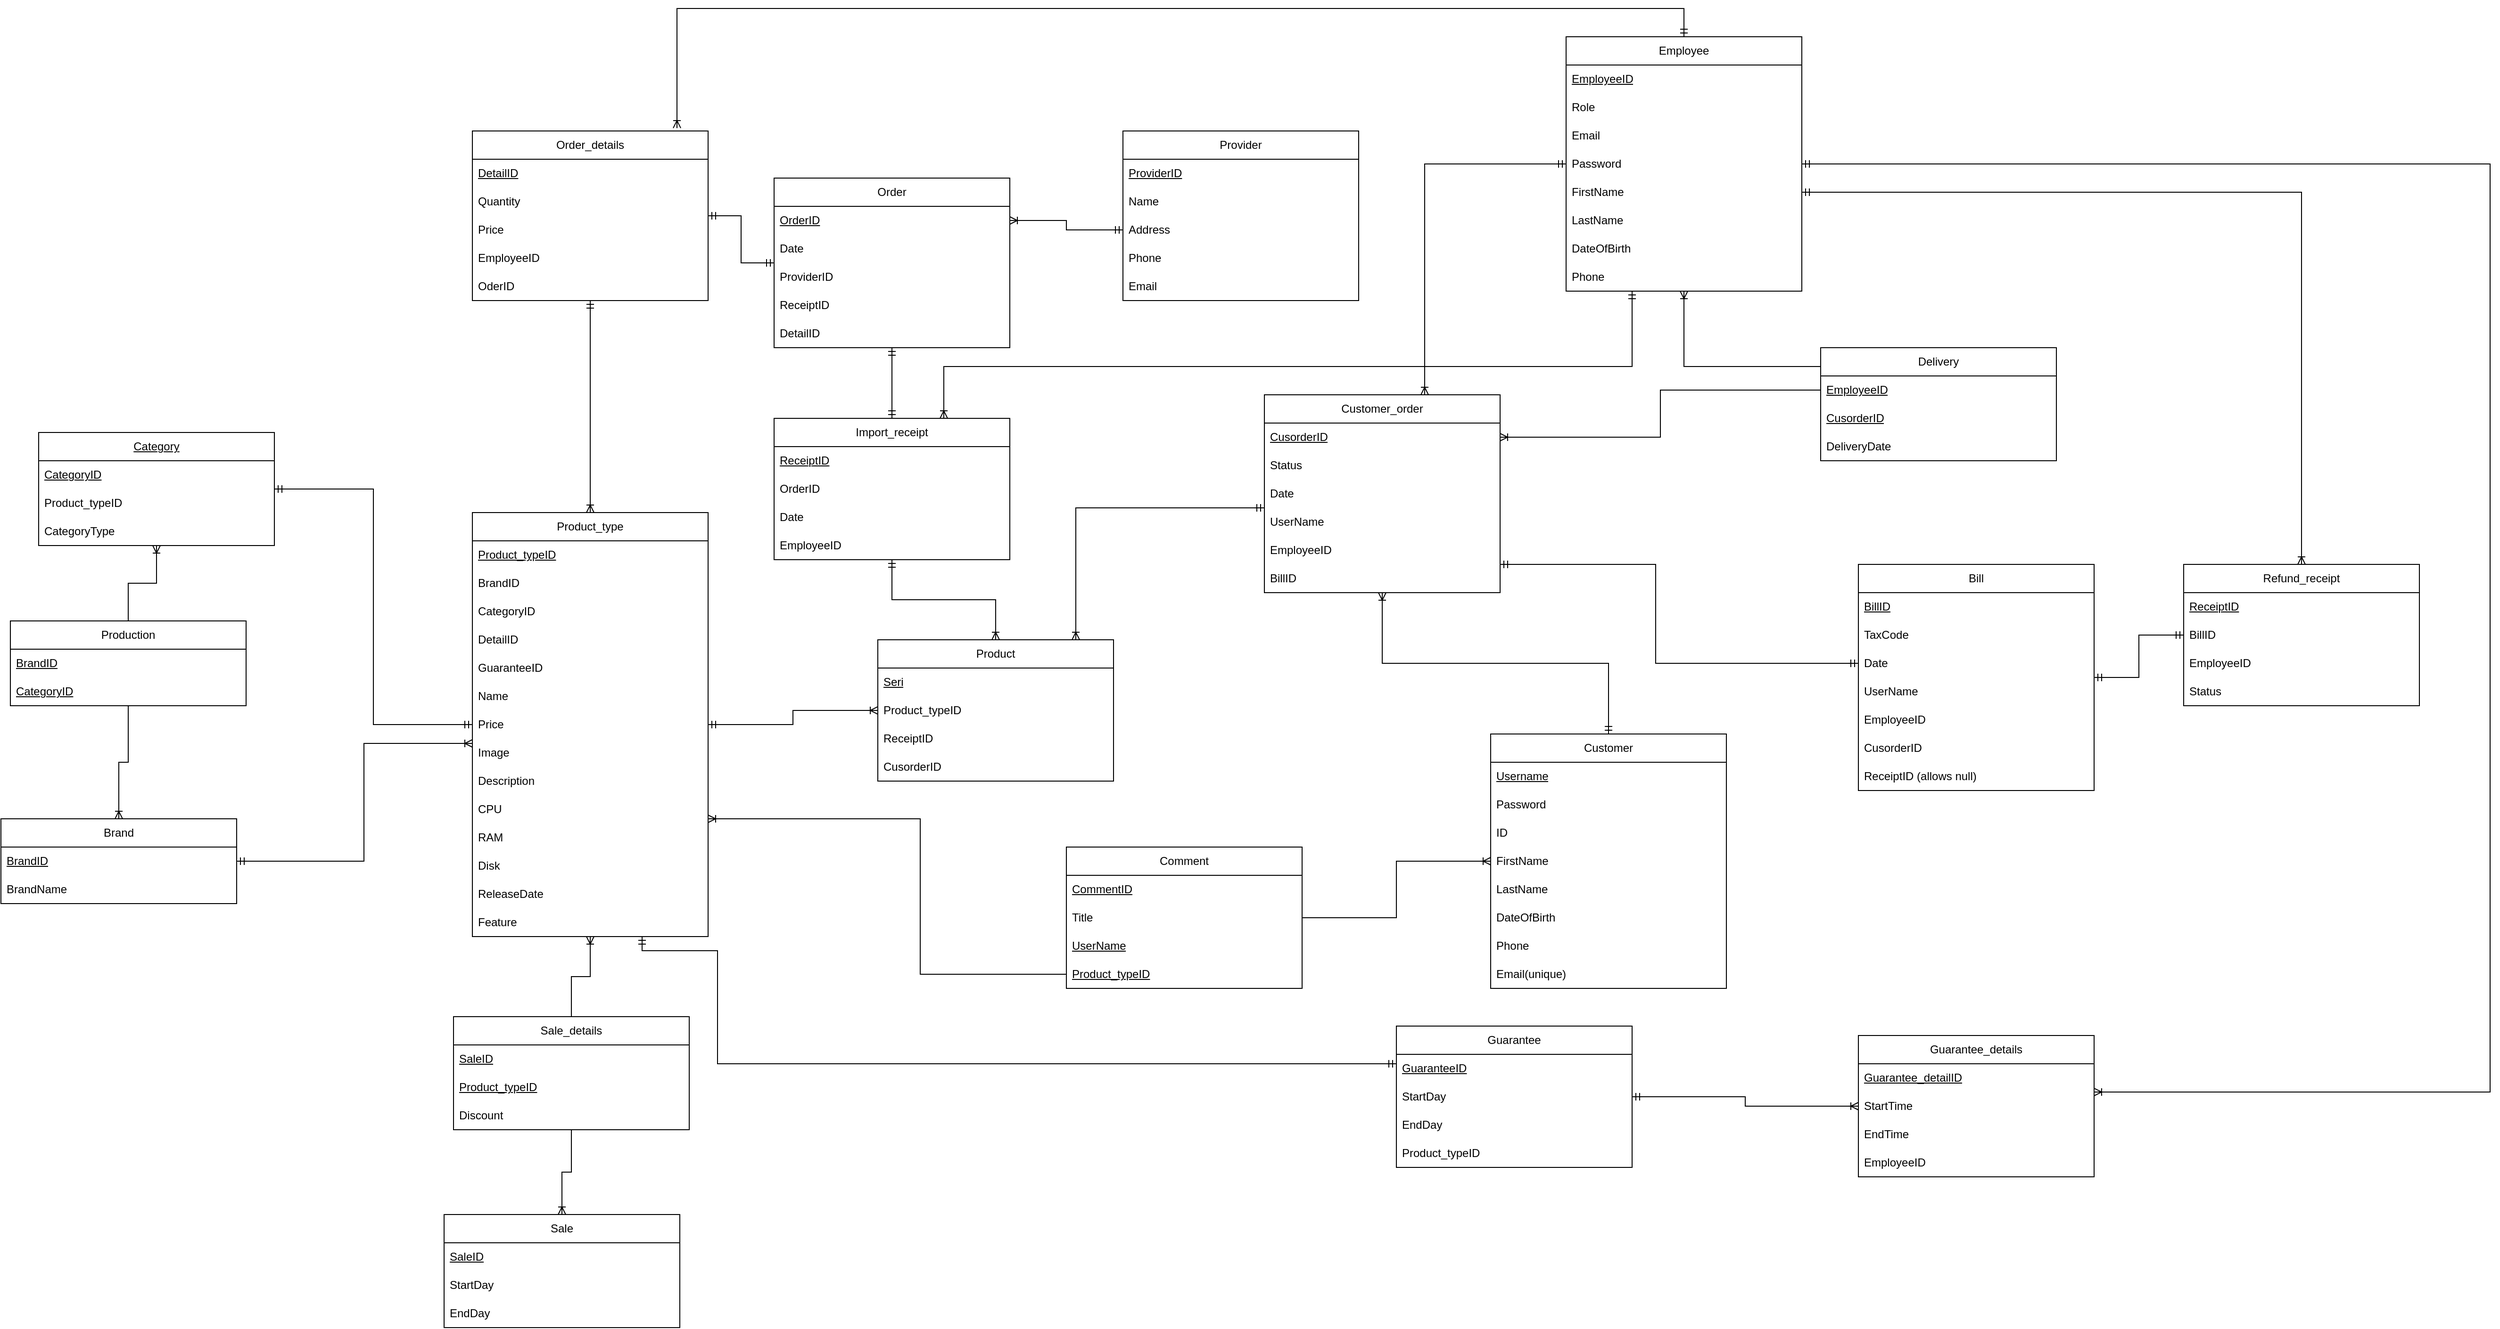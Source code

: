 <mxfile version="21.5.0" type="device">
  <diagram id="R2lEEEUBdFMjLlhIrx00" name="Page-1">
    <mxGraphModel dx="3440" dy="1515" grid="1" gridSize="10" guides="1" tooltips="1" connect="1" arrows="1" fold="1" page="1" pageScale="1" pageWidth="850" pageHeight="1100" math="0" shadow="0" extFonts="Permanent Marker^https://fonts.googleapis.com/css?family=Permanent+Marker">
      <root>
        <mxCell id="0" />
        <mxCell id="1" parent="0" />
        <mxCell id="JOm9xdhP9C5okkWkmxWy-180" style="edgeStyle=orthogonalEdgeStyle;rounded=0;orthogonalLoop=1;jettySize=auto;html=1;endArrow=ERoneToMany;endFill=0;startArrow=ERmandOne;startFill=0;" parent="1" source="JOm9xdhP9C5okkWkmxWy-48" target="JOm9xdhP9C5okkWkmxWy-71" edge="1">
          <mxGeometry relative="1" as="geometry" />
        </mxCell>
        <mxCell id="JOm9xdhP9C5okkWkmxWy-48" value="Product_type" style="swimlane;fontStyle=0;childLayout=stackLayout;horizontal=1;startSize=30;horizontalStack=0;resizeParent=1;resizeParentMax=0;resizeLast=0;collapsible=1;marginBottom=0;whiteSpace=wrap;html=1;" parent="1" vertex="1">
          <mxGeometry x="310" y="605" width="250" height="450" as="geometry" />
        </mxCell>
        <mxCell id="JOm9xdhP9C5okkWkmxWy-49" value="Product_typeID" style="text;strokeColor=none;fillColor=none;align=left;verticalAlign=middle;spacingLeft=4;spacingRight=4;overflow=hidden;points=[[0,0.5],[1,0.5]];portConstraint=eastwest;rotatable=0;whiteSpace=wrap;html=1;fontStyle=4" parent="JOm9xdhP9C5okkWkmxWy-48" vertex="1">
          <mxGeometry y="30" width="250" height="30" as="geometry" />
        </mxCell>
        <mxCell id="JOm9xdhP9C5okkWkmxWy-267" value="BrandID" style="text;strokeColor=none;fillColor=none;align=left;verticalAlign=middle;spacingLeft=4;spacingRight=4;overflow=hidden;points=[[0,0.5],[1,0.5]];portConstraint=eastwest;rotatable=0;whiteSpace=wrap;html=1;" parent="JOm9xdhP9C5okkWkmxWy-48" vertex="1">
          <mxGeometry y="60" width="250" height="30" as="geometry" />
        </mxCell>
        <mxCell id="JOm9xdhP9C5okkWkmxWy-259" value="CategoryID" style="text;strokeColor=none;fillColor=none;align=left;verticalAlign=middle;spacingLeft=4;spacingRight=4;overflow=hidden;points=[[0,0.5],[1,0.5]];portConstraint=eastwest;rotatable=0;whiteSpace=wrap;html=1;" parent="JOm9xdhP9C5okkWkmxWy-48" vertex="1">
          <mxGeometry y="90" width="250" height="30" as="geometry" />
        </mxCell>
        <mxCell id="JOm9xdhP9C5okkWkmxWy-184" value="DetailID" style="text;strokeColor=none;fillColor=none;align=left;verticalAlign=middle;spacingLeft=4;spacingRight=4;overflow=hidden;points=[[0,0.5],[1,0.5]];portConstraint=eastwest;rotatable=0;whiteSpace=wrap;html=1;" parent="JOm9xdhP9C5okkWkmxWy-48" vertex="1">
          <mxGeometry y="120" width="250" height="30" as="geometry" />
        </mxCell>
        <mxCell id="JOm9xdhP9C5okkWkmxWy-315" value="GuaranteeID" style="text;strokeColor=none;fillColor=none;align=left;verticalAlign=middle;spacingLeft=4;spacingRight=4;overflow=hidden;points=[[0,0.5],[1,0.5]];portConstraint=eastwest;rotatable=0;whiteSpace=wrap;html=1;" parent="JOm9xdhP9C5okkWkmxWy-48" vertex="1">
          <mxGeometry y="150" width="250" height="30" as="geometry" />
        </mxCell>
        <mxCell id="JOm9xdhP9C5okkWkmxWy-54" value="Name" style="text;strokeColor=none;fillColor=none;align=left;verticalAlign=middle;spacingLeft=4;spacingRight=4;overflow=hidden;points=[[0,0.5],[1,0.5]];portConstraint=eastwest;rotatable=0;whiteSpace=wrap;html=1;" parent="JOm9xdhP9C5okkWkmxWy-48" vertex="1">
          <mxGeometry y="180" width="250" height="30" as="geometry" />
        </mxCell>
        <mxCell id="JOm9xdhP9C5okkWkmxWy-55" value="Price" style="text;strokeColor=none;fillColor=none;align=left;verticalAlign=middle;spacingLeft=4;spacingRight=4;overflow=hidden;points=[[0,0.5],[1,0.5]];portConstraint=eastwest;rotatable=0;whiteSpace=wrap;html=1;" parent="JOm9xdhP9C5okkWkmxWy-48" vertex="1">
          <mxGeometry y="210" width="250" height="30" as="geometry" />
        </mxCell>
        <mxCell id="JOm9xdhP9C5okkWkmxWy-56" value="Image" style="text;strokeColor=none;fillColor=none;align=left;verticalAlign=middle;spacingLeft=4;spacingRight=4;overflow=hidden;points=[[0,0.5],[1,0.5]];portConstraint=eastwest;rotatable=0;whiteSpace=wrap;html=1;" parent="JOm9xdhP9C5okkWkmxWy-48" vertex="1">
          <mxGeometry y="240" width="250" height="30" as="geometry" />
        </mxCell>
        <mxCell id="JOm9xdhP9C5okkWkmxWy-58" value="Description" style="text;strokeColor=none;fillColor=none;align=left;verticalAlign=middle;spacingLeft=4;spacingRight=4;overflow=hidden;points=[[0,0.5],[1,0.5]];portConstraint=eastwest;rotatable=0;whiteSpace=wrap;html=1;" parent="JOm9xdhP9C5okkWkmxWy-48" vertex="1">
          <mxGeometry y="270" width="250" height="30" as="geometry" />
        </mxCell>
        <mxCell id="JOm9xdhP9C5okkWkmxWy-57" value="CPU" style="text;strokeColor=none;fillColor=none;align=left;verticalAlign=middle;spacingLeft=4;spacingRight=4;overflow=hidden;points=[[0,0.5],[1,0.5]];portConstraint=eastwest;rotatable=0;whiteSpace=wrap;html=1;" parent="JOm9xdhP9C5okkWkmxWy-48" vertex="1">
          <mxGeometry y="300" width="250" height="30" as="geometry" />
        </mxCell>
        <mxCell id="JOm9xdhP9C5okkWkmxWy-50" value="RAM" style="text;strokeColor=none;fillColor=none;align=left;verticalAlign=middle;spacingLeft=4;spacingRight=4;overflow=hidden;points=[[0,0.5],[1,0.5]];portConstraint=eastwest;rotatable=0;whiteSpace=wrap;html=1;" parent="JOm9xdhP9C5okkWkmxWy-48" vertex="1">
          <mxGeometry y="330" width="250" height="30" as="geometry" />
        </mxCell>
        <mxCell id="JOm9xdhP9C5okkWkmxWy-52" value="Disk" style="text;strokeColor=none;fillColor=none;align=left;verticalAlign=middle;spacingLeft=4;spacingRight=4;overflow=hidden;points=[[0,0.5],[1,0.5]];portConstraint=eastwest;rotatable=0;whiteSpace=wrap;html=1;" parent="JOm9xdhP9C5okkWkmxWy-48" vertex="1">
          <mxGeometry y="360" width="250" height="30" as="geometry" />
        </mxCell>
        <mxCell id="JOm9xdhP9C5okkWkmxWy-53" value="ReleaseDate" style="text;strokeColor=none;fillColor=none;align=left;verticalAlign=middle;spacingLeft=4;spacingRight=4;overflow=hidden;points=[[0,0.5],[1,0.5]];portConstraint=eastwest;rotatable=0;whiteSpace=wrap;html=1;" parent="JOm9xdhP9C5okkWkmxWy-48" vertex="1">
          <mxGeometry y="390" width="250" height="30" as="geometry" />
        </mxCell>
        <mxCell id="JOm9xdhP9C5okkWkmxWy-51" value="Feature" style="text;strokeColor=none;fillColor=none;align=left;verticalAlign=middle;spacingLeft=4;spacingRight=4;overflow=hidden;points=[[0,0.5],[1,0.5]];portConstraint=eastwest;rotatable=0;whiteSpace=wrap;html=1;" parent="JOm9xdhP9C5okkWkmxWy-48" vertex="1">
          <mxGeometry y="420" width="250" height="30" as="geometry" />
        </mxCell>
        <mxCell id="JOm9xdhP9C5okkWkmxWy-71" value="Product&lt;br&gt;" style="swimlane;fontStyle=0;childLayout=stackLayout;horizontal=1;startSize=30;horizontalStack=0;resizeParent=1;resizeParentMax=0;resizeLast=0;collapsible=1;marginBottom=0;whiteSpace=wrap;html=1;" parent="1" vertex="1">
          <mxGeometry x="740" y="740" width="250" height="150" as="geometry" />
        </mxCell>
        <mxCell id="JOm9xdhP9C5okkWkmxWy-72" value="Seri" style="text;strokeColor=none;fillColor=none;align=left;verticalAlign=middle;spacingLeft=4;spacingRight=4;overflow=hidden;points=[[0,0.5],[1,0.5]];portConstraint=eastwest;rotatable=0;whiteSpace=wrap;html=1;fontStyle=4" parent="JOm9xdhP9C5okkWkmxWy-71" vertex="1">
          <mxGeometry y="30" width="250" height="30" as="geometry" />
        </mxCell>
        <mxCell id="JOm9xdhP9C5okkWkmxWy-73" value="Product_typeID" style="text;strokeColor=none;fillColor=none;align=left;verticalAlign=middle;spacingLeft=4;spacingRight=4;overflow=hidden;points=[[0,0.5],[1,0.5]];portConstraint=eastwest;rotatable=0;whiteSpace=wrap;html=1;" parent="JOm9xdhP9C5okkWkmxWy-71" vertex="1">
          <mxGeometry y="60" width="250" height="30" as="geometry" />
        </mxCell>
        <mxCell id="JOm9xdhP9C5okkWkmxWy-223" value="ReceiptID" style="text;strokeColor=none;fillColor=none;align=left;verticalAlign=middle;spacingLeft=4;spacingRight=4;overflow=hidden;points=[[0,0.5],[1,0.5]];portConstraint=eastwest;rotatable=0;whiteSpace=wrap;html=1;" parent="JOm9xdhP9C5okkWkmxWy-71" vertex="1">
          <mxGeometry y="90" width="250" height="30" as="geometry" />
        </mxCell>
        <mxCell id="JOm9xdhP9C5okkWkmxWy-224" value="CusorderID" style="text;strokeColor=none;fillColor=none;align=left;verticalAlign=middle;spacingLeft=4;spacingRight=4;overflow=hidden;points=[[0,0.5],[1,0.5]];portConstraint=eastwest;rotatable=0;whiteSpace=wrap;html=1;" parent="JOm9xdhP9C5okkWkmxWy-71" vertex="1">
          <mxGeometry y="120" width="250" height="30" as="geometry" />
        </mxCell>
        <mxCell id="JOm9xdhP9C5okkWkmxWy-82" value="Sale" style="swimlane;fontStyle=0;childLayout=stackLayout;horizontal=1;startSize=30;horizontalStack=0;resizeParent=1;resizeParentMax=0;resizeLast=0;collapsible=1;marginBottom=0;whiteSpace=wrap;html=1;" parent="1" vertex="1">
          <mxGeometry x="280" y="1350" width="250" height="120" as="geometry" />
        </mxCell>
        <mxCell id="JOm9xdhP9C5okkWkmxWy-83" value="SaleID" style="text;strokeColor=none;fillColor=none;align=left;verticalAlign=middle;spacingLeft=4;spacingRight=4;overflow=hidden;points=[[0,0.5],[1,0.5]];portConstraint=eastwest;rotatable=0;whiteSpace=wrap;html=1;fontStyle=4" parent="JOm9xdhP9C5okkWkmxWy-82" vertex="1">
          <mxGeometry y="30" width="250" height="30" as="geometry" />
        </mxCell>
        <mxCell id="JOm9xdhP9C5okkWkmxWy-84" value="StartDay" style="text;strokeColor=none;fillColor=none;align=left;verticalAlign=middle;spacingLeft=4;spacingRight=4;overflow=hidden;points=[[0,0.5],[1,0.5]];portConstraint=eastwest;rotatable=0;whiteSpace=wrap;html=1;" parent="JOm9xdhP9C5okkWkmxWy-82" vertex="1">
          <mxGeometry y="60" width="250" height="30" as="geometry" />
        </mxCell>
        <mxCell id="JOm9xdhP9C5okkWkmxWy-85" value="EndDay" style="text;strokeColor=none;fillColor=none;align=left;verticalAlign=middle;spacingLeft=4;spacingRight=4;overflow=hidden;points=[[0,0.5],[1,0.5]];portConstraint=eastwest;rotatable=0;whiteSpace=wrap;html=1;" parent="JOm9xdhP9C5okkWkmxWy-82" vertex="1">
          <mxGeometry y="90" width="250" height="30" as="geometry" />
        </mxCell>
        <mxCell id="JOm9xdhP9C5okkWkmxWy-266" style="edgeStyle=orthogonalEdgeStyle;rounded=0;orthogonalLoop=1;jettySize=auto;html=1;endArrow=ERoneToMany;endFill=0;startArrow=ERmandOne;startFill=0;" parent="1" source="JOm9xdhP9C5okkWkmxWy-101" target="JOm9xdhP9C5okkWkmxWy-48" edge="1">
          <mxGeometry relative="1" as="geometry">
            <Array as="points">
              <mxPoint x="195" y="975" />
              <mxPoint x="195" y="850" />
            </Array>
          </mxGeometry>
        </mxCell>
        <mxCell id="JOm9xdhP9C5okkWkmxWy-101" value="Brand" style="swimlane;fontStyle=0;childLayout=stackLayout;horizontal=1;startSize=30;horizontalStack=0;resizeParent=1;resizeParentMax=0;resizeLast=0;collapsible=1;marginBottom=0;whiteSpace=wrap;html=1;" parent="1" vertex="1">
          <mxGeometry x="-190" y="930" width="250" height="90" as="geometry" />
        </mxCell>
        <mxCell id="JOm9xdhP9C5okkWkmxWy-102" value="BrandID" style="text;strokeColor=none;fillColor=none;align=left;verticalAlign=middle;spacingLeft=4;spacingRight=4;overflow=hidden;points=[[0,0.5],[1,0.5]];portConstraint=eastwest;rotatable=0;whiteSpace=wrap;html=1;fontStyle=4" parent="JOm9xdhP9C5okkWkmxWy-101" vertex="1">
          <mxGeometry y="30" width="250" height="30" as="geometry" />
        </mxCell>
        <mxCell id="JOm9xdhP9C5okkWkmxWy-103" value="BrandName" style="text;strokeColor=none;fillColor=none;align=left;verticalAlign=middle;spacingLeft=4;spacingRight=4;overflow=hidden;points=[[0,0.5],[1,0.5]];portConstraint=eastwest;rotatable=0;whiteSpace=wrap;html=1;fontStyle=0" parent="JOm9xdhP9C5okkWkmxWy-101" vertex="1">
          <mxGeometry y="60" width="250" height="30" as="geometry" />
        </mxCell>
        <mxCell id="JOm9xdhP9C5okkWkmxWy-257" style="edgeStyle=orthogonalEdgeStyle;rounded=0;orthogonalLoop=1;jettySize=auto;html=1;endArrow=ERmandOne;endFill=0;startArrow=ERmandOne;startFill=0;" parent="1" source="JOm9xdhP9C5okkWkmxWy-106" target="JOm9xdhP9C5okkWkmxWy-48" edge="1">
          <mxGeometry relative="1" as="geometry" />
        </mxCell>
        <mxCell id="JOm9xdhP9C5okkWkmxWy-106" value="Category" style="swimlane;fontStyle=4;childLayout=stackLayout;horizontal=1;startSize=30;horizontalStack=0;resizeParent=1;resizeParentMax=0;resizeLast=0;collapsible=1;marginBottom=0;whiteSpace=wrap;html=1;" parent="1" vertex="1">
          <mxGeometry x="-150" y="520" width="250" height="120" as="geometry" />
        </mxCell>
        <mxCell id="JOm9xdhP9C5okkWkmxWy-255" value="CategoryID" style="text;strokeColor=none;fillColor=none;align=left;verticalAlign=middle;spacingLeft=4;spacingRight=4;overflow=hidden;points=[[0,0.5],[1,0.5]];portConstraint=eastwest;rotatable=0;whiteSpace=wrap;html=1;fontStyle=4" parent="JOm9xdhP9C5okkWkmxWy-106" vertex="1">
          <mxGeometry y="30" width="250" height="30" as="geometry" />
        </mxCell>
        <mxCell id="JOm9xdhP9C5okkWkmxWy-258" value="Product_typeID" style="text;strokeColor=none;fillColor=none;align=left;verticalAlign=middle;spacingLeft=4;spacingRight=4;overflow=hidden;points=[[0,0.5],[1,0.5]];portConstraint=eastwest;rotatable=0;whiteSpace=wrap;html=1;" parent="JOm9xdhP9C5okkWkmxWy-106" vertex="1">
          <mxGeometry y="60" width="250" height="30" as="geometry" />
        </mxCell>
        <mxCell id="JOm9xdhP9C5okkWkmxWy-107" value="CategoryType" style="text;strokeColor=none;fillColor=none;align=left;verticalAlign=middle;spacingLeft=4;spacingRight=4;overflow=hidden;points=[[0,0.5],[1,0.5]];portConstraint=eastwest;rotatable=0;whiteSpace=wrap;html=1;fontStyle=0" parent="JOm9xdhP9C5okkWkmxWy-106" vertex="1">
          <mxGeometry y="90" width="250" height="30" as="geometry" />
        </mxCell>
        <mxCell id="JOm9xdhP9C5okkWkmxWy-116" value="Provider" style="swimlane;fontStyle=0;childLayout=stackLayout;horizontal=1;startSize=30;horizontalStack=0;resizeParent=1;resizeParentMax=0;resizeLast=0;collapsible=1;marginBottom=0;whiteSpace=wrap;html=1;" parent="1" vertex="1">
          <mxGeometry x="1000" y="200" width="250" height="180" as="geometry" />
        </mxCell>
        <mxCell id="JOm9xdhP9C5okkWkmxWy-117" value="ProviderID" style="text;strokeColor=none;fillColor=none;align=left;verticalAlign=middle;spacingLeft=4;spacingRight=4;overflow=hidden;points=[[0,0.5],[1,0.5]];portConstraint=eastwest;rotatable=0;whiteSpace=wrap;html=1;fontStyle=4" parent="JOm9xdhP9C5okkWkmxWy-116" vertex="1">
          <mxGeometry y="30" width="250" height="30" as="geometry" />
        </mxCell>
        <mxCell id="JOm9xdhP9C5okkWkmxWy-118" value="Name" style="text;strokeColor=none;fillColor=none;align=left;verticalAlign=middle;spacingLeft=4;spacingRight=4;overflow=hidden;points=[[0,0.5],[1,0.5]];portConstraint=eastwest;rotatable=0;whiteSpace=wrap;html=1;fontStyle=0" parent="JOm9xdhP9C5okkWkmxWy-116" vertex="1">
          <mxGeometry y="60" width="250" height="30" as="geometry" />
        </mxCell>
        <mxCell id="JOm9xdhP9C5okkWkmxWy-119" value="Address" style="text;strokeColor=none;fillColor=none;align=left;verticalAlign=middle;spacingLeft=4;spacingRight=4;overflow=hidden;points=[[0,0.5],[1,0.5]];portConstraint=eastwest;rotatable=0;whiteSpace=wrap;html=1;fontStyle=0" parent="JOm9xdhP9C5okkWkmxWy-116" vertex="1">
          <mxGeometry y="90" width="250" height="30" as="geometry" />
        </mxCell>
        <mxCell id="JOm9xdhP9C5okkWkmxWy-120" value="Phone" style="text;strokeColor=none;fillColor=none;align=left;verticalAlign=middle;spacingLeft=4;spacingRight=4;overflow=hidden;points=[[0,0.5],[1,0.5]];portConstraint=eastwest;rotatable=0;whiteSpace=wrap;html=1;fontStyle=0" parent="JOm9xdhP9C5okkWkmxWy-116" vertex="1">
          <mxGeometry y="120" width="250" height="30" as="geometry" />
        </mxCell>
        <mxCell id="JOm9xdhP9C5okkWkmxWy-121" value="Email" style="text;strokeColor=none;fillColor=none;align=left;verticalAlign=middle;spacingLeft=4;spacingRight=4;overflow=hidden;points=[[0,0.5],[1,0.5]];portConstraint=eastwest;rotatable=0;whiteSpace=wrap;html=1;" parent="JOm9xdhP9C5okkWkmxWy-116" vertex="1">
          <mxGeometry y="150" width="250" height="30" as="geometry" />
        </mxCell>
        <mxCell id="JOm9xdhP9C5okkWkmxWy-173" style="edgeStyle=orthogonalEdgeStyle;rounded=0;orthogonalLoop=1;jettySize=auto;html=1;entryX=0.868;entryY=-0.017;entryDx=0;entryDy=0;startArrow=ERmandOne;startFill=0;endArrow=ERoneToMany;endFill=0;entryPerimeter=0;" parent="1" source="JOm9xdhP9C5okkWkmxWy-135" target="JOm9xdhP9C5okkWkmxWy-168" edge="1">
          <mxGeometry relative="1" as="geometry">
            <Array as="points">
              <mxPoint x="1595" y="70" />
              <mxPoint x="527" y="70" />
            </Array>
          </mxGeometry>
        </mxCell>
        <mxCell id="JOm9xdhP9C5okkWkmxWy-227" style="edgeStyle=orthogonalEdgeStyle;rounded=0;orthogonalLoop=1;jettySize=auto;html=1;endArrow=ERoneToMany;endFill=0;startArrow=ERmandOne;startFill=0;" parent="1" source="JOm9xdhP9C5okkWkmxWy-135" target="JOm9xdhP9C5okkWkmxWy-212" edge="1">
          <mxGeometry relative="1" as="geometry">
            <Array as="points">
              <mxPoint x="1320" y="235" />
            </Array>
          </mxGeometry>
        </mxCell>
        <mxCell id="JOm9xdhP9C5okkWkmxWy-320" style="edgeStyle=orthogonalEdgeStyle;rounded=0;orthogonalLoop=1;jettySize=auto;html=1;startArrow=ERmandOne;startFill=0;endArrow=ERoneToMany;endFill=0;" parent="1" source="JOm9xdhP9C5okkWkmxWy-135" target="JOm9xdhP9C5okkWkmxWy-186" edge="1">
          <mxGeometry relative="1" as="geometry">
            <Array as="points">
              <mxPoint x="1540" y="450" />
              <mxPoint x="810" y="450" />
            </Array>
          </mxGeometry>
        </mxCell>
        <mxCell id="JOm9xdhP9C5okkWkmxWy-135" value="Employee" style="swimlane;fontStyle=0;childLayout=stackLayout;horizontal=1;startSize=30;horizontalStack=0;resizeParent=1;resizeParentMax=0;resizeLast=0;collapsible=1;marginBottom=0;whiteSpace=wrap;html=1;" parent="1" vertex="1">
          <mxGeometry x="1470" y="100" width="250" height="270" as="geometry" />
        </mxCell>
        <mxCell id="JOm9xdhP9C5okkWkmxWy-136" value="EmployeeID" style="text;strokeColor=none;fillColor=none;align=left;verticalAlign=middle;spacingLeft=4;spacingRight=4;overflow=hidden;points=[[0,0.5],[1,0.5]];portConstraint=eastwest;rotatable=0;whiteSpace=wrap;html=1;fontStyle=4" parent="JOm9xdhP9C5okkWkmxWy-135" vertex="1">
          <mxGeometry y="30" width="250" height="30" as="geometry" />
        </mxCell>
        <mxCell id="JOm9xdhP9C5okkWkmxWy-152" value="Role" style="text;strokeColor=none;fillColor=none;align=left;verticalAlign=middle;spacingLeft=4;spacingRight=4;overflow=hidden;points=[[0,0.5],[1,0.5]];portConstraint=eastwest;rotatable=0;whiteSpace=wrap;html=1;" parent="JOm9xdhP9C5okkWkmxWy-135" vertex="1">
          <mxGeometry y="60" width="250" height="30" as="geometry" />
        </mxCell>
        <mxCell id="JOm9xdhP9C5okkWkmxWy-137" value="Email" style="text;strokeColor=none;fillColor=none;align=left;verticalAlign=middle;spacingLeft=4;spacingRight=4;overflow=hidden;points=[[0,0.5],[1,0.5]];portConstraint=eastwest;rotatable=0;whiteSpace=wrap;html=1;fontStyle=0" parent="JOm9xdhP9C5okkWkmxWy-135" vertex="1">
          <mxGeometry y="90" width="250" height="30" as="geometry" />
        </mxCell>
        <mxCell id="JOm9xdhP9C5okkWkmxWy-138" value="Password" style="text;strokeColor=none;fillColor=none;align=left;verticalAlign=middle;spacingLeft=4;spacingRight=4;overflow=hidden;points=[[0,0.5],[1,0.5]];portConstraint=eastwest;rotatable=0;whiteSpace=wrap;html=1;" parent="JOm9xdhP9C5okkWkmxWy-135" vertex="1">
          <mxGeometry y="120" width="250" height="30" as="geometry" />
        </mxCell>
        <mxCell id="JOm9xdhP9C5okkWkmxWy-139" value="FirstName" style="text;strokeColor=none;fillColor=none;align=left;verticalAlign=middle;spacingLeft=4;spacingRight=4;overflow=hidden;points=[[0,0.5],[1,0.5]];portConstraint=eastwest;rotatable=0;whiteSpace=wrap;html=1;" parent="JOm9xdhP9C5okkWkmxWy-135" vertex="1">
          <mxGeometry y="150" width="250" height="30" as="geometry" />
        </mxCell>
        <mxCell id="JOm9xdhP9C5okkWkmxWy-141" value="LastName" style="text;strokeColor=none;fillColor=none;align=left;verticalAlign=middle;spacingLeft=4;spacingRight=4;overflow=hidden;points=[[0,0.5],[1,0.5]];portConstraint=eastwest;rotatable=0;whiteSpace=wrap;html=1;" parent="JOm9xdhP9C5okkWkmxWy-135" vertex="1">
          <mxGeometry y="180" width="250" height="30" as="geometry" />
        </mxCell>
        <mxCell id="JOm9xdhP9C5okkWkmxWy-140" value="DateOfBirth" style="text;strokeColor=none;fillColor=none;align=left;verticalAlign=middle;spacingLeft=4;spacingRight=4;overflow=hidden;points=[[0,0.5],[1,0.5]];portConstraint=eastwest;rotatable=0;whiteSpace=wrap;html=1;" parent="JOm9xdhP9C5okkWkmxWy-135" vertex="1">
          <mxGeometry y="210" width="250" height="30" as="geometry" />
        </mxCell>
        <mxCell id="JOm9xdhP9C5okkWkmxWy-142" value="Phone" style="text;strokeColor=none;fillColor=none;align=left;verticalAlign=middle;spacingLeft=4;spacingRight=4;overflow=hidden;points=[[0,0.5],[1,0.5]];portConstraint=eastwest;rotatable=0;whiteSpace=wrap;html=1;" parent="JOm9xdhP9C5okkWkmxWy-135" vertex="1">
          <mxGeometry y="240" width="250" height="30" as="geometry" />
        </mxCell>
        <mxCell id="JOm9xdhP9C5okkWkmxWy-197" style="edgeStyle=orthogonalEdgeStyle;rounded=0;orthogonalLoop=1;jettySize=auto;html=1;startArrow=ERmandOne;startFill=0;endArrow=ERmandOne;endFill=0;" parent="1" source="JOm9xdhP9C5okkWkmxWy-153" target="JOm9xdhP9C5okkWkmxWy-186" edge="1">
          <mxGeometry relative="1" as="geometry" />
        </mxCell>
        <mxCell id="JOm9xdhP9C5okkWkmxWy-153" value="Order" style="swimlane;fontStyle=0;childLayout=stackLayout;horizontal=1;startSize=30;horizontalStack=0;resizeParent=1;resizeParentMax=0;resizeLast=0;collapsible=1;marginBottom=0;whiteSpace=wrap;html=1;" parent="1" vertex="1">
          <mxGeometry x="630" y="250" width="250" height="180" as="geometry" />
        </mxCell>
        <mxCell id="JOm9xdhP9C5okkWkmxWy-154" value="OrderID" style="text;strokeColor=none;fillColor=none;align=left;verticalAlign=middle;spacingLeft=4;spacingRight=4;overflow=hidden;points=[[0,0.5],[1,0.5]];portConstraint=eastwest;rotatable=0;whiteSpace=wrap;html=1;fontStyle=4" parent="JOm9xdhP9C5okkWkmxWy-153" vertex="1">
          <mxGeometry y="30" width="250" height="30" as="geometry" />
        </mxCell>
        <mxCell id="JOm9xdhP9C5okkWkmxWy-155" value="Date" style="text;strokeColor=none;fillColor=none;align=left;verticalAlign=middle;spacingLeft=4;spacingRight=4;overflow=hidden;points=[[0,0.5],[1,0.5]];portConstraint=eastwest;rotatable=0;whiteSpace=wrap;html=1;" parent="JOm9xdhP9C5okkWkmxWy-153" vertex="1">
          <mxGeometry y="60" width="250" height="30" as="geometry" />
        </mxCell>
        <mxCell id="JOm9xdhP9C5okkWkmxWy-182" value="ProviderID" style="text;strokeColor=none;fillColor=none;align=left;verticalAlign=middle;spacingLeft=4;spacingRight=4;overflow=hidden;points=[[0,0.5],[1,0.5]];portConstraint=eastwest;rotatable=0;whiteSpace=wrap;html=1;" parent="JOm9xdhP9C5okkWkmxWy-153" vertex="1">
          <mxGeometry y="90" width="250" height="30" as="geometry" />
        </mxCell>
        <mxCell id="JOm9xdhP9C5okkWkmxWy-199" value="ReceiptID" style="text;strokeColor=none;fillColor=none;align=left;verticalAlign=middle;spacingLeft=4;spacingRight=4;overflow=hidden;points=[[0,0.5],[1,0.5]];portConstraint=eastwest;rotatable=0;whiteSpace=wrap;html=1;" parent="JOm9xdhP9C5okkWkmxWy-153" vertex="1">
          <mxGeometry y="120" width="250" height="30" as="geometry" />
        </mxCell>
        <mxCell id="JOm9xdhP9C5okkWkmxWy-183" value="DetailID" style="text;strokeColor=none;fillColor=none;align=left;verticalAlign=middle;spacingLeft=4;spacingRight=4;overflow=hidden;points=[[0,0.5],[1,0.5]];portConstraint=eastwest;rotatable=0;whiteSpace=wrap;html=1;" parent="JOm9xdhP9C5okkWkmxWy-153" vertex="1">
          <mxGeometry y="150" width="250" height="30" as="geometry" />
        </mxCell>
        <mxCell id="JOm9xdhP9C5okkWkmxWy-174" style="edgeStyle=orthogonalEdgeStyle;rounded=0;orthogonalLoop=1;jettySize=auto;html=1;endArrow=ERmandOne;endFill=0;startArrow=ERmandOne;startFill=0;" parent="1" source="JOm9xdhP9C5okkWkmxWy-168" target="JOm9xdhP9C5okkWkmxWy-153" edge="1">
          <mxGeometry relative="1" as="geometry" />
        </mxCell>
        <mxCell id="JOm9xdhP9C5okkWkmxWy-179" style="edgeStyle=orthogonalEdgeStyle;rounded=0;orthogonalLoop=1;jettySize=auto;html=1;endArrow=ERoneToMany;endFill=0;startArrow=ERmandOne;startFill=0;" parent="1" source="JOm9xdhP9C5okkWkmxWy-168" target="JOm9xdhP9C5okkWkmxWy-48" edge="1">
          <mxGeometry relative="1" as="geometry" />
        </mxCell>
        <mxCell id="JOm9xdhP9C5okkWkmxWy-168" value="Order_details" style="swimlane;fontStyle=0;childLayout=stackLayout;horizontal=1;startSize=30;horizontalStack=0;resizeParent=1;resizeParentMax=0;resizeLast=0;collapsible=1;marginBottom=0;whiteSpace=wrap;html=1;" parent="1" vertex="1">
          <mxGeometry x="310" y="200" width="250" height="180" as="geometry" />
        </mxCell>
        <mxCell id="JOm9xdhP9C5okkWkmxWy-178" value="DetailID" style="text;strokeColor=none;fillColor=none;align=left;verticalAlign=middle;spacingLeft=4;spacingRight=4;overflow=hidden;points=[[0,0.5],[1,0.5]];portConstraint=eastwest;rotatable=0;whiteSpace=wrap;html=1;fontStyle=4" parent="JOm9xdhP9C5okkWkmxWy-168" vertex="1">
          <mxGeometry y="30" width="250" height="30" as="geometry" />
        </mxCell>
        <mxCell id="JOm9xdhP9C5okkWkmxWy-169" value="Quantity" style="text;strokeColor=none;fillColor=none;align=left;verticalAlign=middle;spacingLeft=4;spacingRight=4;overflow=hidden;points=[[0,0.5],[1,0.5]];portConstraint=eastwest;rotatable=0;whiteSpace=wrap;html=1;fontStyle=0" parent="JOm9xdhP9C5okkWkmxWy-168" vertex="1">
          <mxGeometry y="60" width="250" height="30" as="geometry" />
        </mxCell>
        <mxCell id="JOm9xdhP9C5okkWkmxWy-170" value="Price" style="text;strokeColor=none;fillColor=none;align=left;verticalAlign=middle;spacingLeft=4;spacingRight=4;overflow=hidden;points=[[0,0.5],[1,0.5]];portConstraint=eastwest;rotatable=0;whiteSpace=wrap;html=1;" parent="JOm9xdhP9C5okkWkmxWy-168" vertex="1">
          <mxGeometry y="90" width="250" height="30" as="geometry" />
        </mxCell>
        <mxCell id="JOm9xdhP9C5okkWkmxWy-172" value="EmployeeID" style="text;strokeColor=none;fillColor=none;align=left;verticalAlign=middle;spacingLeft=4;spacingRight=4;overflow=hidden;points=[[0,0.5],[1,0.5]];portConstraint=eastwest;rotatable=0;whiteSpace=wrap;html=1;" parent="JOm9xdhP9C5okkWkmxWy-168" vertex="1">
          <mxGeometry y="120" width="250" height="30" as="geometry" />
        </mxCell>
        <mxCell id="JOm9xdhP9C5okkWkmxWy-176" value="OderID" style="text;strokeColor=none;fillColor=none;align=left;verticalAlign=middle;spacingLeft=4;spacingRight=4;overflow=hidden;points=[[0,0.5],[1,0.5]];portConstraint=eastwest;rotatable=0;whiteSpace=wrap;html=1;" parent="JOm9xdhP9C5okkWkmxWy-168" vertex="1">
          <mxGeometry y="150" width="250" height="30" as="geometry" />
        </mxCell>
        <mxCell id="JOm9xdhP9C5okkWkmxWy-181" style="edgeStyle=orthogonalEdgeStyle;rounded=0;orthogonalLoop=1;jettySize=auto;html=1;entryX=1;entryY=0.25;entryDx=0;entryDy=0;endArrow=ERoneToMany;endFill=0;startArrow=ERmandOne;startFill=0;" parent="1" source="JOm9xdhP9C5okkWkmxWy-119" target="JOm9xdhP9C5okkWkmxWy-153" edge="1">
          <mxGeometry relative="1" as="geometry" />
        </mxCell>
        <mxCell id="JOm9xdhP9C5okkWkmxWy-201" style="edgeStyle=orthogonalEdgeStyle;rounded=0;orthogonalLoop=1;jettySize=auto;html=1;endArrow=ERoneToMany;endFill=0;startArrow=ERmandOne;startFill=0;" parent="1" source="JOm9xdhP9C5okkWkmxWy-186" target="JOm9xdhP9C5okkWkmxWy-71" edge="1">
          <mxGeometry relative="1" as="geometry" />
        </mxCell>
        <mxCell id="JOm9xdhP9C5okkWkmxWy-186" value="Import_receipt" style="swimlane;fontStyle=0;childLayout=stackLayout;horizontal=1;startSize=30;horizontalStack=0;resizeParent=1;resizeParentMax=0;resizeLast=0;collapsible=1;marginBottom=0;whiteSpace=wrap;html=1;" parent="1" vertex="1">
          <mxGeometry x="630" y="505" width="250" height="150" as="geometry" />
        </mxCell>
        <mxCell id="JOm9xdhP9C5okkWkmxWy-187" value="ReceiptID" style="text;strokeColor=none;fillColor=none;align=left;verticalAlign=middle;spacingLeft=4;spacingRight=4;overflow=hidden;points=[[0,0.5],[1,0.5]];portConstraint=eastwest;rotatable=0;whiteSpace=wrap;html=1;fontStyle=4" parent="JOm9xdhP9C5okkWkmxWy-186" vertex="1">
          <mxGeometry y="30" width="250" height="30" as="geometry" />
        </mxCell>
        <mxCell id="JOm9xdhP9C5okkWkmxWy-200" value="OrderID" style="text;strokeColor=none;fillColor=none;align=left;verticalAlign=middle;spacingLeft=4;spacingRight=4;overflow=hidden;points=[[0,0.5],[1,0.5]];portConstraint=eastwest;rotatable=0;whiteSpace=wrap;html=1;" parent="JOm9xdhP9C5okkWkmxWy-186" vertex="1">
          <mxGeometry y="60" width="250" height="30" as="geometry" />
        </mxCell>
        <mxCell id="JOm9xdhP9C5okkWkmxWy-188" value="Date" style="text;strokeColor=none;fillColor=none;align=left;verticalAlign=middle;spacingLeft=4;spacingRight=4;overflow=hidden;points=[[0,0.5],[1,0.5]];portConstraint=eastwest;rotatable=0;whiteSpace=wrap;html=1;" parent="JOm9xdhP9C5okkWkmxWy-186" vertex="1">
          <mxGeometry y="90" width="250" height="30" as="geometry" />
        </mxCell>
        <mxCell id="JOm9xdhP9C5okkWkmxWy-321" value="EmployeeID" style="text;strokeColor=none;fillColor=none;align=left;verticalAlign=middle;spacingLeft=4;spacingRight=4;overflow=hidden;points=[[0,0.5],[1,0.5]];portConstraint=eastwest;rotatable=0;whiteSpace=wrap;html=1;" parent="JOm9xdhP9C5okkWkmxWy-186" vertex="1">
          <mxGeometry y="120" width="250" height="30" as="geometry" />
        </mxCell>
        <mxCell id="JOm9xdhP9C5okkWkmxWy-221" style="edgeStyle=orthogonalEdgeStyle;rounded=0;orthogonalLoop=1;jettySize=auto;html=1;endArrow=ERoneToMany;endFill=0;startArrow=ERmandOne;startFill=0;" parent="1" source="JOm9xdhP9C5okkWkmxWy-202" target="JOm9xdhP9C5okkWkmxWy-212" edge="1">
          <mxGeometry relative="1" as="geometry" />
        </mxCell>
        <mxCell id="JOm9xdhP9C5okkWkmxWy-254" style="edgeStyle=orthogonalEdgeStyle;rounded=0;orthogonalLoop=1;jettySize=auto;html=1;endArrow=none;endFill=0;startArrow=ERoneToMany;startFill=0;" parent="1" source="JOm9xdhP9C5okkWkmxWy-202" target="JOm9xdhP9C5okkWkmxWy-243" edge="1">
          <mxGeometry relative="1" as="geometry" />
        </mxCell>
        <mxCell id="JOm9xdhP9C5okkWkmxWy-202" value="Customer" style="swimlane;fontStyle=0;childLayout=stackLayout;horizontal=1;startSize=30;horizontalStack=0;resizeParent=1;resizeParentMax=0;resizeLast=0;collapsible=1;marginBottom=0;whiteSpace=wrap;html=1;" parent="1" vertex="1">
          <mxGeometry x="1390" y="840" width="250" height="270" as="geometry" />
        </mxCell>
        <mxCell id="JOm9xdhP9C5okkWkmxWy-203" value="Username" style="text;strokeColor=none;fillColor=none;align=left;verticalAlign=middle;spacingLeft=4;spacingRight=4;overflow=hidden;points=[[0,0.5],[1,0.5]];portConstraint=eastwest;rotatable=0;whiteSpace=wrap;html=1;fontStyle=4" parent="JOm9xdhP9C5okkWkmxWy-202" vertex="1">
          <mxGeometry y="30" width="250" height="30" as="geometry" />
        </mxCell>
        <mxCell id="JOm9xdhP9C5okkWkmxWy-204" value="Password" style="text;strokeColor=none;fillColor=none;align=left;verticalAlign=middle;spacingLeft=4;spacingRight=4;overflow=hidden;points=[[0,0.5],[1,0.5]];portConstraint=eastwest;rotatable=0;whiteSpace=wrap;html=1;" parent="JOm9xdhP9C5okkWkmxWy-202" vertex="1">
          <mxGeometry y="60" width="250" height="30" as="geometry" />
        </mxCell>
        <mxCell id="JOm9xdhP9C5okkWkmxWy-205" value="ID" style="text;strokeColor=none;fillColor=none;align=left;verticalAlign=middle;spacingLeft=4;spacingRight=4;overflow=hidden;points=[[0,0.5],[1,0.5]];portConstraint=eastwest;rotatable=0;whiteSpace=wrap;html=1;fontStyle=0" parent="JOm9xdhP9C5okkWkmxWy-202" vertex="1">
          <mxGeometry y="90" width="250" height="30" as="geometry" />
        </mxCell>
        <mxCell id="JOm9xdhP9C5okkWkmxWy-207" value="FirstName" style="text;strokeColor=none;fillColor=none;align=left;verticalAlign=middle;spacingLeft=4;spacingRight=4;overflow=hidden;points=[[0,0.5],[1,0.5]];portConstraint=eastwest;rotatable=0;whiteSpace=wrap;html=1;" parent="JOm9xdhP9C5okkWkmxWy-202" vertex="1">
          <mxGeometry y="120" width="250" height="30" as="geometry" />
        </mxCell>
        <mxCell id="JOm9xdhP9C5okkWkmxWy-208" value="LastName" style="text;strokeColor=none;fillColor=none;align=left;verticalAlign=middle;spacingLeft=4;spacingRight=4;overflow=hidden;points=[[0,0.5],[1,0.5]];portConstraint=eastwest;rotatable=0;whiteSpace=wrap;html=1;" parent="JOm9xdhP9C5okkWkmxWy-202" vertex="1">
          <mxGeometry y="150" width="250" height="30" as="geometry" />
        </mxCell>
        <mxCell id="JOm9xdhP9C5okkWkmxWy-209" value="DateOfBirth" style="text;strokeColor=none;fillColor=none;align=left;verticalAlign=middle;spacingLeft=4;spacingRight=4;overflow=hidden;points=[[0,0.5],[1,0.5]];portConstraint=eastwest;rotatable=0;whiteSpace=wrap;html=1;" parent="JOm9xdhP9C5okkWkmxWy-202" vertex="1">
          <mxGeometry y="180" width="250" height="30" as="geometry" />
        </mxCell>
        <mxCell id="JOm9xdhP9C5okkWkmxWy-210" value="Phone" style="text;strokeColor=none;fillColor=none;align=left;verticalAlign=middle;spacingLeft=4;spacingRight=4;overflow=hidden;points=[[0,0.5],[1,0.5]];portConstraint=eastwest;rotatable=0;whiteSpace=wrap;html=1;" parent="JOm9xdhP9C5okkWkmxWy-202" vertex="1">
          <mxGeometry y="210" width="250" height="30" as="geometry" />
        </mxCell>
        <mxCell id="JOm9xdhP9C5okkWkmxWy-211" value="Email(unique)" style="text;strokeColor=none;fillColor=none;align=left;verticalAlign=middle;spacingLeft=4;spacingRight=4;overflow=hidden;points=[[0,0.5],[1,0.5]];portConstraint=eastwest;rotatable=0;whiteSpace=wrap;html=1;" parent="JOm9xdhP9C5okkWkmxWy-202" vertex="1">
          <mxGeometry y="240" width="250" height="30" as="geometry" />
        </mxCell>
        <mxCell id="JOm9xdhP9C5okkWkmxWy-222" style="edgeStyle=orthogonalEdgeStyle;rounded=0;orthogonalLoop=1;jettySize=auto;html=1;startArrow=ERmandOne;startFill=0;endArrow=ERoneToMany;endFill=0;" parent="1" source="JOm9xdhP9C5okkWkmxWy-212" target="JOm9xdhP9C5okkWkmxWy-71" edge="1">
          <mxGeometry relative="1" as="geometry">
            <Array as="points">
              <mxPoint x="950" y="600" />
            </Array>
          </mxGeometry>
        </mxCell>
        <mxCell id="JOm9xdhP9C5okkWkmxWy-235" style="edgeStyle=orthogonalEdgeStyle;rounded=0;orthogonalLoop=1;jettySize=auto;html=1;endArrow=ERmandOne;endFill=0;startArrow=ERmandOne;startFill=0;" parent="1" source="JOm9xdhP9C5okkWkmxWy-212" target="JOm9xdhP9C5okkWkmxWy-229" edge="1">
          <mxGeometry relative="1" as="geometry">
            <Array as="points">
              <mxPoint x="1565" y="660" />
              <mxPoint x="1565" y="765" />
            </Array>
          </mxGeometry>
        </mxCell>
        <mxCell id="JOm9xdhP9C5okkWkmxWy-212" value="Customer_order" style="swimlane;fontStyle=0;childLayout=stackLayout;horizontal=1;startSize=30;horizontalStack=0;resizeParent=1;resizeParentMax=0;resizeLast=0;collapsible=1;marginBottom=0;whiteSpace=wrap;html=1;" parent="1" vertex="1">
          <mxGeometry x="1150" y="480" width="250" height="210" as="geometry" />
        </mxCell>
        <mxCell id="JOm9xdhP9C5okkWkmxWy-213" value="CusorderID" style="text;strokeColor=none;fillColor=none;align=left;verticalAlign=middle;spacingLeft=4;spacingRight=4;overflow=hidden;points=[[0,0.5],[1,0.5]];portConstraint=eastwest;rotatable=0;whiteSpace=wrap;html=1;fontStyle=4" parent="JOm9xdhP9C5okkWkmxWy-212" vertex="1">
          <mxGeometry y="30" width="250" height="30" as="geometry" />
        </mxCell>
        <mxCell id="JOm9xdhP9C5okkWkmxWy-215" value="Status" style="text;strokeColor=none;fillColor=none;align=left;verticalAlign=middle;spacingLeft=4;spacingRight=4;overflow=hidden;points=[[0,0.5],[1,0.5]];portConstraint=eastwest;rotatable=0;whiteSpace=wrap;html=1;fontStyle=0" parent="JOm9xdhP9C5okkWkmxWy-212" vertex="1">
          <mxGeometry y="60" width="250" height="30" as="geometry" />
        </mxCell>
        <mxCell id="JOm9xdhP9C5okkWkmxWy-216" value="Date" style="text;strokeColor=none;fillColor=none;align=left;verticalAlign=middle;spacingLeft=4;spacingRight=4;overflow=hidden;points=[[0,0.5],[1,0.5]];portConstraint=eastwest;rotatable=0;whiteSpace=wrap;html=1;" parent="JOm9xdhP9C5okkWkmxWy-212" vertex="1">
          <mxGeometry y="90" width="250" height="30" as="geometry" />
        </mxCell>
        <mxCell id="JOm9xdhP9C5okkWkmxWy-220" value="UserName" style="text;strokeColor=none;fillColor=none;align=left;verticalAlign=middle;spacingLeft=4;spacingRight=4;overflow=hidden;points=[[0,0.5],[1,0.5]];portConstraint=eastwest;rotatable=0;whiteSpace=wrap;html=1;" parent="JOm9xdhP9C5okkWkmxWy-212" vertex="1">
          <mxGeometry y="120" width="250" height="30" as="geometry" />
        </mxCell>
        <mxCell id="JOm9xdhP9C5okkWkmxWy-228" value="EmployeeID" style="text;strokeColor=none;fillColor=none;align=left;verticalAlign=middle;spacingLeft=4;spacingRight=4;overflow=hidden;points=[[0,0.5],[1,0.5]];portConstraint=eastwest;rotatable=0;whiteSpace=wrap;html=1;" parent="JOm9xdhP9C5okkWkmxWy-212" vertex="1">
          <mxGeometry y="150" width="250" height="30" as="geometry" />
        </mxCell>
        <mxCell id="JOm9xdhP9C5okkWkmxWy-238" value="BillID" style="text;strokeColor=none;fillColor=none;align=left;verticalAlign=middle;spacingLeft=4;spacingRight=4;overflow=hidden;points=[[0,0.5],[1,0.5]];portConstraint=eastwest;rotatable=0;whiteSpace=wrap;html=1;" parent="JOm9xdhP9C5okkWkmxWy-212" vertex="1">
          <mxGeometry y="180" width="250" height="30" as="geometry" />
        </mxCell>
        <mxCell id="JOm9xdhP9C5okkWkmxWy-299" style="edgeStyle=orthogonalEdgeStyle;rounded=0;orthogonalLoop=1;jettySize=auto;html=1;endArrow=ERmandOne;endFill=0;startArrow=ERmandOne;startFill=0;" parent="1" source="JOm9xdhP9C5okkWkmxWy-229" target="JOm9xdhP9C5okkWkmxWy-292" edge="1">
          <mxGeometry relative="1" as="geometry" />
        </mxCell>
        <mxCell id="JOm9xdhP9C5okkWkmxWy-229" value="Bill" style="swimlane;fontStyle=0;childLayout=stackLayout;horizontal=1;startSize=30;horizontalStack=0;resizeParent=1;resizeParentMax=0;resizeLast=0;collapsible=1;marginBottom=0;whiteSpace=wrap;html=1;" parent="1" vertex="1">
          <mxGeometry x="1780" y="660" width="250" height="240" as="geometry" />
        </mxCell>
        <mxCell id="JOm9xdhP9C5okkWkmxWy-230" value="BillID" style="text;strokeColor=none;fillColor=none;align=left;verticalAlign=middle;spacingLeft=4;spacingRight=4;overflow=hidden;points=[[0,0.5],[1,0.5]];portConstraint=eastwest;rotatable=0;whiteSpace=wrap;html=1;fontStyle=4" parent="JOm9xdhP9C5okkWkmxWy-229" vertex="1">
          <mxGeometry y="30" width="250" height="30" as="geometry" />
        </mxCell>
        <mxCell id="JOm9xdhP9C5okkWkmxWy-231" value="TaxCode" style="text;strokeColor=none;fillColor=none;align=left;verticalAlign=middle;spacingLeft=4;spacingRight=4;overflow=hidden;points=[[0,0.5],[1,0.5]];portConstraint=eastwest;rotatable=0;whiteSpace=wrap;html=1;fontStyle=0" parent="JOm9xdhP9C5okkWkmxWy-229" vertex="1">
          <mxGeometry y="60" width="250" height="30" as="geometry" />
        </mxCell>
        <mxCell id="JOm9xdhP9C5okkWkmxWy-232" value="Date" style="text;strokeColor=none;fillColor=none;align=left;verticalAlign=middle;spacingLeft=4;spacingRight=4;overflow=hidden;points=[[0,0.5],[1,0.5]];portConstraint=eastwest;rotatable=0;whiteSpace=wrap;html=1;" parent="JOm9xdhP9C5okkWkmxWy-229" vertex="1">
          <mxGeometry y="90" width="250" height="30" as="geometry" />
        </mxCell>
        <mxCell id="JOm9xdhP9C5okkWkmxWy-233" value="UserName" style="text;strokeColor=none;fillColor=none;align=left;verticalAlign=middle;spacingLeft=4;spacingRight=4;overflow=hidden;points=[[0,0.5],[1,0.5]];portConstraint=eastwest;rotatable=0;whiteSpace=wrap;html=1;" parent="JOm9xdhP9C5okkWkmxWy-229" vertex="1">
          <mxGeometry y="120" width="250" height="30" as="geometry" />
        </mxCell>
        <mxCell id="JOm9xdhP9C5okkWkmxWy-234" value="EmployeeID" style="text;strokeColor=none;fillColor=none;align=left;verticalAlign=middle;spacingLeft=4;spacingRight=4;overflow=hidden;points=[[0,0.5],[1,0.5]];portConstraint=eastwest;rotatable=0;whiteSpace=wrap;html=1;" parent="JOm9xdhP9C5okkWkmxWy-229" vertex="1">
          <mxGeometry y="150" width="250" height="30" as="geometry" />
        </mxCell>
        <mxCell id="JOm9xdhP9C5okkWkmxWy-236" value="CusorderID" style="text;strokeColor=none;fillColor=none;align=left;verticalAlign=middle;spacingLeft=4;spacingRight=4;overflow=hidden;points=[[0,0.5],[1,0.5]];portConstraint=eastwest;rotatable=0;whiteSpace=wrap;html=1;" parent="JOm9xdhP9C5okkWkmxWy-229" vertex="1">
          <mxGeometry y="180" width="250" height="30" as="geometry" />
        </mxCell>
        <mxCell id="JOm9xdhP9C5okkWkmxWy-303" value="ReceiptID (allows null)" style="text;strokeColor=none;fillColor=none;align=left;verticalAlign=middle;spacingLeft=4;spacingRight=4;overflow=hidden;points=[[0,0.5],[1,0.5]];portConstraint=eastwest;rotatable=0;whiteSpace=wrap;html=1;" parent="JOm9xdhP9C5okkWkmxWy-229" vertex="1">
          <mxGeometry y="210" width="250" height="30" as="geometry" />
        </mxCell>
        <mxCell id="JOm9xdhP9C5okkWkmxWy-253" style="edgeStyle=orthogonalEdgeStyle;rounded=0;orthogonalLoop=1;jettySize=auto;html=1;endArrow=ERoneToMany;endFill=0;" parent="1" source="JOm9xdhP9C5okkWkmxWy-243" target="JOm9xdhP9C5okkWkmxWy-48" edge="1">
          <mxGeometry relative="1" as="geometry">
            <Array as="points">
              <mxPoint x="785" y="1095" />
              <mxPoint x="785" y="930" />
            </Array>
          </mxGeometry>
        </mxCell>
        <mxCell id="JOm9xdhP9C5okkWkmxWy-243" value="Comment" style="swimlane;fontStyle=0;childLayout=stackLayout;horizontal=1;startSize=30;horizontalStack=0;resizeParent=1;resizeParentMax=0;resizeLast=0;collapsible=1;marginBottom=0;whiteSpace=wrap;html=1;" parent="1" vertex="1">
          <mxGeometry x="940" y="960" width="250" height="150" as="geometry" />
        </mxCell>
        <mxCell id="JOm9xdhP9C5okkWkmxWy-244" value="CommentID" style="text;strokeColor=none;fillColor=none;align=left;verticalAlign=middle;spacingLeft=4;spacingRight=4;overflow=hidden;points=[[0,0.5],[1,0.5]];portConstraint=eastwest;rotatable=0;whiteSpace=wrap;html=1;fontStyle=4" parent="JOm9xdhP9C5okkWkmxWy-243" vertex="1">
          <mxGeometry y="30" width="250" height="30" as="geometry" />
        </mxCell>
        <mxCell id="JOm9xdhP9C5okkWkmxWy-245" value="Title" style="text;strokeColor=none;fillColor=none;align=left;verticalAlign=middle;spacingLeft=4;spacingRight=4;overflow=hidden;points=[[0,0.5],[1,0.5]];portConstraint=eastwest;rotatable=0;whiteSpace=wrap;html=1;" parent="JOm9xdhP9C5okkWkmxWy-243" vertex="1">
          <mxGeometry y="60" width="250" height="30" as="geometry" />
        </mxCell>
        <mxCell id="JOm9xdhP9C5okkWkmxWy-247" value="UserName" style="text;strokeColor=none;fillColor=none;align=left;verticalAlign=middle;spacingLeft=4;spacingRight=4;overflow=hidden;points=[[0,0.5],[1,0.5]];portConstraint=eastwest;rotatable=0;whiteSpace=wrap;html=1;fontStyle=4" parent="JOm9xdhP9C5okkWkmxWy-243" vertex="1">
          <mxGeometry y="90" width="250" height="30" as="geometry" />
        </mxCell>
        <mxCell id="JOm9xdhP9C5okkWkmxWy-248" value="Product_typeID" style="text;strokeColor=none;fillColor=none;align=left;verticalAlign=middle;spacingLeft=4;spacingRight=4;overflow=hidden;points=[[0,0.5],[1,0.5]];portConstraint=eastwest;rotatable=0;whiteSpace=wrap;html=1;fontStyle=4" parent="JOm9xdhP9C5okkWkmxWy-243" vertex="1">
          <mxGeometry y="120" width="250" height="30" as="geometry" />
        </mxCell>
        <mxCell id="JOm9xdhP9C5okkWkmxWy-272" style="edgeStyle=orthogonalEdgeStyle;rounded=0;orthogonalLoop=1;jettySize=auto;html=1;endArrow=ERoneToMany;endFill=0;" parent="1" source="JOm9xdhP9C5okkWkmxWy-269" target="JOm9xdhP9C5okkWkmxWy-101" edge="1">
          <mxGeometry relative="1" as="geometry" />
        </mxCell>
        <mxCell id="JOm9xdhP9C5okkWkmxWy-273" style="edgeStyle=orthogonalEdgeStyle;rounded=0;orthogonalLoop=1;jettySize=auto;html=1;endArrow=ERoneToMany;endFill=0;" parent="1" source="JOm9xdhP9C5okkWkmxWy-269" target="JOm9xdhP9C5okkWkmxWy-106" edge="1">
          <mxGeometry relative="1" as="geometry" />
        </mxCell>
        <mxCell id="JOm9xdhP9C5okkWkmxWy-269" value="Production" style="swimlane;fontStyle=0;childLayout=stackLayout;horizontal=1;startSize=30;horizontalStack=0;resizeParent=1;resizeParentMax=0;resizeLast=0;collapsible=1;marginBottom=0;whiteSpace=wrap;html=1;" parent="1" vertex="1">
          <mxGeometry x="-180" y="720" width="250" height="90" as="geometry" />
        </mxCell>
        <mxCell id="JOm9xdhP9C5okkWkmxWy-270" value="BrandID" style="text;strokeColor=none;fillColor=none;align=left;verticalAlign=middle;spacingLeft=4;spacingRight=4;overflow=hidden;points=[[0,0.5],[1,0.5]];portConstraint=eastwest;rotatable=0;whiteSpace=wrap;html=1;fontStyle=4" parent="JOm9xdhP9C5okkWkmxWy-269" vertex="1">
          <mxGeometry y="30" width="250" height="30" as="geometry" />
        </mxCell>
        <mxCell id="JOm9xdhP9C5okkWkmxWy-271" value="CategoryID" style="text;strokeColor=none;fillColor=none;align=left;verticalAlign=middle;spacingLeft=4;spacingRight=4;overflow=hidden;points=[[0,0.5],[1,0.5]];portConstraint=eastwest;rotatable=0;whiteSpace=wrap;html=1;fontStyle=4" parent="JOm9xdhP9C5okkWkmxWy-269" vertex="1">
          <mxGeometry y="60" width="250" height="30" as="geometry" />
        </mxCell>
        <mxCell id="JOm9xdhP9C5okkWkmxWy-279" style="edgeStyle=orthogonalEdgeStyle;rounded=0;orthogonalLoop=1;jettySize=auto;html=1;endArrow=ERoneToMany;endFill=0;" parent="1" source="JOm9xdhP9C5okkWkmxWy-275" target="JOm9xdhP9C5okkWkmxWy-48" edge="1">
          <mxGeometry relative="1" as="geometry" />
        </mxCell>
        <mxCell id="JOm9xdhP9C5okkWkmxWy-280" style="edgeStyle=orthogonalEdgeStyle;rounded=0;orthogonalLoop=1;jettySize=auto;html=1;endArrow=ERoneToMany;endFill=0;" parent="1" source="JOm9xdhP9C5okkWkmxWy-275" target="JOm9xdhP9C5okkWkmxWy-82" edge="1">
          <mxGeometry relative="1" as="geometry" />
        </mxCell>
        <mxCell id="JOm9xdhP9C5okkWkmxWy-275" value="Sale_details" style="swimlane;fontStyle=0;childLayout=stackLayout;horizontal=1;startSize=30;horizontalStack=0;resizeParent=1;resizeParentMax=0;resizeLast=0;collapsible=1;marginBottom=0;whiteSpace=wrap;html=1;" parent="1" vertex="1">
          <mxGeometry x="290" y="1140" width="250" height="120" as="geometry" />
        </mxCell>
        <mxCell id="JOm9xdhP9C5okkWkmxWy-276" value="SaleID" style="text;strokeColor=none;fillColor=none;align=left;verticalAlign=middle;spacingLeft=4;spacingRight=4;overflow=hidden;points=[[0,0.5],[1,0.5]];portConstraint=eastwest;rotatable=0;whiteSpace=wrap;html=1;fontStyle=4" parent="JOm9xdhP9C5okkWkmxWy-275" vertex="1">
          <mxGeometry y="30" width="250" height="30" as="geometry" />
        </mxCell>
        <mxCell id="JOm9xdhP9C5okkWkmxWy-277" value="Product_typeID" style="text;strokeColor=none;fillColor=none;align=left;verticalAlign=middle;spacingLeft=4;spacingRight=4;overflow=hidden;points=[[0,0.5],[1,0.5]];portConstraint=eastwest;rotatable=0;whiteSpace=wrap;html=1;fontStyle=4" parent="JOm9xdhP9C5okkWkmxWy-275" vertex="1">
          <mxGeometry y="60" width="250" height="30" as="geometry" />
        </mxCell>
        <mxCell id="JOm9xdhP9C5okkWkmxWy-278" value="Discount" style="text;strokeColor=none;fillColor=none;align=left;verticalAlign=middle;spacingLeft=4;spacingRight=4;overflow=hidden;points=[[0,0.5],[1,0.5]];portConstraint=eastwest;rotatable=0;whiteSpace=wrap;html=1;" parent="JOm9xdhP9C5okkWkmxWy-275" vertex="1">
          <mxGeometry y="90" width="250" height="30" as="geometry" />
        </mxCell>
        <mxCell id="JOm9xdhP9C5okkWkmxWy-291" style="edgeStyle=orthogonalEdgeStyle;rounded=0;orthogonalLoop=1;jettySize=auto;html=1;endArrow=ERoneToMany;endFill=0;" parent="1" source="JOm9xdhP9C5okkWkmxWy-281" target="JOm9xdhP9C5okkWkmxWy-135" edge="1">
          <mxGeometry relative="1" as="geometry">
            <Array as="points">
              <mxPoint x="1595" y="450" />
            </Array>
          </mxGeometry>
        </mxCell>
        <mxCell id="JOm9xdhP9C5okkWkmxWy-281" value="Delivery" style="swimlane;fontStyle=0;childLayout=stackLayout;horizontal=1;startSize=30;horizontalStack=0;resizeParent=1;resizeParentMax=0;resizeLast=0;collapsible=1;marginBottom=0;whiteSpace=wrap;html=1;" parent="1" vertex="1">
          <mxGeometry x="1740" y="430" width="250" height="120" as="geometry" />
        </mxCell>
        <mxCell id="JOm9xdhP9C5okkWkmxWy-286" value="EmployeeID" style="text;strokeColor=none;fillColor=none;align=left;verticalAlign=middle;spacingLeft=4;spacingRight=4;overflow=hidden;points=[[0,0.5],[1,0.5]];portConstraint=eastwest;rotatable=0;whiteSpace=wrap;html=1;fontStyle=4" parent="JOm9xdhP9C5okkWkmxWy-281" vertex="1">
          <mxGeometry y="30" width="250" height="30" as="geometry" />
        </mxCell>
        <mxCell id="JOm9xdhP9C5okkWkmxWy-287" value="CusorderID" style="text;strokeColor=none;fillColor=none;align=left;verticalAlign=middle;spacingLeft=4;spacingRight=4;overflow=hidden;points=[[0,0.5],[1,0.5]];portConstraint=eastwest;rotatable=0;whiteSpace=wrap;html=1;fontStyle=4" parent="JOm9xdhP9C5okkWkmxWy-281" vertex="1">
          <mxGeometry y="60" width="250" height="30" as="geometry" />
        </mxCell>
        <mxCell id="JOm9xdhP9C5okkWkmxWy-289" value="DeliveryDate" style="text;strokeColor=none;fillColor=none;align=left;verticalAlign=middle;spacingLeft=4;spacingRight=4;overflow=hidden;points=[[0,0.5],[1,0.5]];portConstraint=eastwest;rotatable=0;whiteSpace=wrap;html=1;" parent="JOm9xdhP9C5okkWkmxWy-281" vertex="1">
          <mxGeometry y="90" width="250" height="30" as="geometry" />
        </mxCell>
        <mxCell id="JOm9xdhP9C5okkWkmxWy-290" style="edgeStyle=orthogonalEdgeStyle;rounded=0;orthogonalLoop=1;jettySize=auto;html=1;entryX=1;entryY=0.5;entryDx=0;entryDy=0;endArrow=ERoneToMany;endFill=0;" parent="1" source="JOm9xdhP9C5okkWkmxWy-286" target="JOm9xdhP9C5okkWkmxWy-213" edge="1">
          <mxGeometry relative="1" as="geometry" />
        </mxCell>
        <mxCell id="JOm9xdhP9C5okkWkmxWy-292" value="Refund_receipt" style="swimlane;fontStyle=0;childLayout=stackLayout;horizontal=1;startSize=30;horizontalStack=0;resizeParent=1;resizeParentMax=0;resizeLast=0;collapsible=1;marginBottom=0;whiteSpace=wrap;html=1;" parent="1" vertex="1">
          <mxGeometry x="2125" y="660" width="250" height="150" as="geometry" />
        </mxCell>
        <mxCell id="JOm9xdhP9C5okkWkmxWy-293" value="ReceiptID" style="text;strokeColor=none;fillColor=none;align=left;verticalAlign=middle;spacingLeft=4;spacingRight=4;overflow=hidden;points=[[0,0.5],[1,0.5]];portConstraint=eastwest;rotatable=0;whiteSpace=wrap;html=1;fontStyle=4" parent="JOm9xdhP9C5okkWkmxWy-292" vertex="1">
          <mxGeometry y="30" width="250" height="30" as="geometry" />
        </mxCell>
        <mxCell id="JOm9xdhP9C5okkWkmxWy-302" value="BillID" style="text;strokeColor=none;fillColor=none;align=left;verticalAlign=middle;spacingLeft=4;spacingRight=4;overflow=hidden;points=[[0,0.5],[1,0.5]];portConstraint=eastwest;rotatable=0;whiteSpace=wrap;html=1;" parent="JOm9xdhP9C5okkWkmxWy-292" vertex="1">
          <mxGeometry y="60" width="250" height="30" as="geometry" />
        </mxCell>
        <mxCell id="JOm9xdhP9C5okkWkmxWy-301" value="EmployeeID" style="text;strokeColor=none;fillColor=none;align=left;verticalAlign=middle;spacingLeft=4;spacingRight=4;overflow=hidden;points=[[0,0.5],[1,0.5]];portConstraint=eastwest;rotatable=0;whiteSpace=wrap;html=1;" parent="JOm9xdhP9C5okkWkmxWy-292" vertex="1">
          <mxGeometry y="90" width="250" height="30" as="geometry" />
        </mxCell>
        <mxCell id="JOm9xdhP9C5okkWkmxWy-304" value="Status" style="text;strokeColor=none;fillColor=none;align=left;verticalAlign=middle;spacingLeft=4;spacingRight=4;overflow=hidden;points=[[0,0.5],[1,0.5]];portConstraint=eastwest;rotatable=0;whiteSpace=wrap;html=1;" parent="JOm9xdhP9C5okkWkmxWy-292" vertex="1">
          <mxGeometry y="120" width="250" height="30" as="geometry" />
        </mxCell>
        <mxCell id="JOm9xdhP9C5okkWkmxWy-300" style="edgeStyle=orthogonalEdgeStyle;rounded=0;orthogonalLoop=1;jettySize=auto;html=1;startArrow=ERmandOne;startFill=0;endArrow=ERoneToMany;endFill=0;" parent="1" source="JOm9xdhP9C5okkWkmxWy-139" target="JOm9xdhP9C5okkWkmxWy-292" edge="1">
          <mxGeometry relative="1" as="geometry" />
        </mxCell>
        <mxCell id="JOm9xdhP9C5okkWkmxWy-314" style="edgeStyle=orthogonalEdgeStyle;rounded=0;orthogonalLoop=1;jettySize=auto;html=1;endArrow=ERmandOne;endFill=0;startArrow=ERmandOne;startFill=0;" parent="1" source="JOm9xdhP9C5okkWkmxWy-305" target="JOm9xdhP9C5okkWkmxWy-48" edge="1">
          <mxGeometry relative="1" as="geometry">
            <mxPoint x="530" y="1070" as="targetPoint" />
            <Array as="points">
              <mxPoint x="570" y="1190" />
              <mxPoint x="570" y="1070" />
              <mxPoint x="490" y="1070" />
            </Array>
          </mxGeometry>
        </mxCell>
        <mxCell id="JOm9xdhP9C5okkWkmxWy-317" style="edgeStyle=orthogonalEdgeStyle;rounded=0;orthogonalLoop=1;jettySize=auto;html=1;startArrow=ERmandOne;startFill=0;endArrow=ERoneToMany;endFill=0;" parent="1" source="JOm9xdhP9C5okkWkmxWy-305" target="JOm9xdhP9C5okkWkmxWy-310" edge="1">
          <mxGeometry relative="1" as="geometry" />
        </mxCell>
        <mxCell id="JOm9xdhP9C5okkWkmxWy-305" value="Guarantee" style="swimlane;fontStyle=0;childLayout=stackLayout;horizontal=1;startSize=30;horizontalStack=0;resizeParent=1;resizeParentMax=0;resizeLast=0;collapsible=1;marginBottom=0;whiteSpace=wrap;html=1;" parent="1" vertex="1">
          <mxGeometry x="1290" y="1150" width="250" height="150" as="geometry" />
        </mxCell>
        <mxCell id="JOm9xdhP9C5okkWkmxWy-306" value="GuaranteeID" style="text;strokeColor=none;fillColor=none;align=left;verticalAlign=middle;spacingLeft=4;spacingRight=4;overflow=hidden;points=[[0,0.5],[1,0.5]];portConstraint=eastwest;rotatable=0;whiteSpace=wrap;html=1;fontStyle=4" parent="JOm9xdhP9C5okkWkmxWy-305" vertex="1">
          <mxGeometry y="30" width="250" height="30" as="geometry" />
        </mxCell>
        <mxCell id="JOm9xdhP9C5okkWkmxWy-308" value="StartDay" style="text;strokeColor=none;fillColor=none;align=left;verticalAlign=middle;spacingLeft=4;spacingRight=4;overflow=hidden;points=[[0,0.5],[1,0.5]];portConstraint=eastwest;rotatable=0;whiteSpace=wrap;html=1;" parent="JOm9xdhP9C5okkWkmxWy-305" vertex="1">
          <mxGeometry y="60" width="250" height="30" as="geometry" />
        </mxCell>
        <mxCell id="JOm9xdhP9C5okkWkmxWy-309" value="EndDay" style="text;strokeColor=none;fillColor=none;align=left;verticalAlign=middle;spacingLeft=4;spacingRight=4;overflow=hidden;points=[[0,0.5],[1,0.5]];portConstraint=eastwest;rotatable=0;whiteSpace=wrap;html=1;" parent="JOm9xdhP9C5okkWkmxWy-305" vertex="1">
          <mxGeometry y="90" width="250" height="30" as="geometry" />
        </mxCell>
        <mxCell id="JOm9xdhP9C5okkWkmxWy-316" value="Product_typeID" style="text;strokeColor=none;fillColor=none;align=left;verticalAlign=middle;spacingLeft=4;spacingRight=4;overflow=hidden;points=[[0,0.5],[1,0.5]];portConstraint=eastwest;rotatable=0;whiteSpace=wrap;html=1;" parent="JOm9xdhP9C5okkWkmxWy-305" vertex="1">
          <mxGeometry y="120" width="250" height="30" as="geometry" />
        </mxCell>
        <mxCell id="JOm9xdhP9C5okkWkmxWy-318" style="edgeStyle=orthogonalEdgeStyle;rounded=0;orthogonalLoop=1;jettySize=auto;html=1;endArrow=ERmandOne;endFill=0;startArrow=ERoneToMany;startFill=0;" parent="1" source="JOm9xdhP9C5okkWkmxWy-310" target="JOm9xdhP9C5okkWkmxWy-135" edge="1">
          <mxGeometry relative="1" as="geometry">
            <Array as="points">
              <mxPoint x="2450" y="1220" />
              <mxPoint x="2450" y="235" />
            </Array>
          </mxGeometry>
        </mxCell>
        <mxCell id="JOm9xdhP9C5okkWkmxWy-310" value="Guarantee_details" style="swimlane;fontStyle=0;childLayout=stackLayout;horizontal=1;startSize=30;horizontalStack=0;resizeParent=1;resizeParentMax=0;resizeLast=0;collapsible=1;marginBottom=0;whiteSpace=wrap;html=1;" parent="1" vertex="1">
          <mxGeometry x="1780" y="1160" width="250" height="150" as="geometry" />
        </mxCell>
        <mxCell id="JOm9xdhP9C5okkWkmxWy-311" value="Guarantee_detailID" style="text;strokeColor=none;fillColor=none;align=left;verticalAlign=middle;spacingLeft=4;spacingRight=4;overflow=hidden;points=[[0,0.5],[1,0.5]];portConstraint=eastwest;rotatable=0;whiteSpace=wrap;html=1;fontStyle=4" parent="JOm9xdhP9C5okkWkmxWy-310" vertex="1">
          <mxGeometry y="30" width="250" height="30" as="geometry" />
        </mxCell>
        <mxCell id="JOm9xdhP9C5okkWkmxWy-312" value="StartTime" style="text;strokeColor=none;fillColor=none;align=left;verticalAlign=middle;spacingLeft=4;spacingRight=4;overflow=hidden;points=[[0,0.5],[1,0.5]];portConstraint=eastwest;rotatable=0;whiteSpace=wrap;html=1;" parent="JOm9xdhP9C5okkWkmxWy-310" vertex="1">
          <mxGeometry y="60" width="250" height="30" as="geometry" />
        </mxCell>
        <mxCell id="JOm9xdhP9C5okkWkmxWy-313" value="EndTime" style="text;strokeColor=none;fillColor=none;align=left;verticalAlign=middle;spacingLeft=4;spacingRight=4;overflow=hidden;points=[[0,0.5],[1,0.5]];portConstraint=eastwest;rotatable=0;whiteSpace=wrap;html=1;" parent="JOm9xdhP9C5okkWkmxWy-310" vertex="1">
          <mxGeometry y="90" width="250" height="30" as="geometry" />
        </mxCell>
        <mxCell id="JOm9xdhP9C5okkWkmxWy-319" value="EmployeeID" style="text;strokeColor=none;fillColor=none;align=left;verticalAlign=middle;spacingLeft=4;spacingRight=4;overflow=hidden;points=[[0,0.5],[1,0.5]];portConstraint=eastwest;rotatable=0;whiteSpace=wrap;html=1;" parent="JOm9xdhP9C5okkWkmxWy-310" vertex="1">
          <mxGeometry y="120" width="250" height="30" as="geometry" />
        </mxCell>
      </root>
    </mxGraphModel>
  </diagram>
</mxfile>
